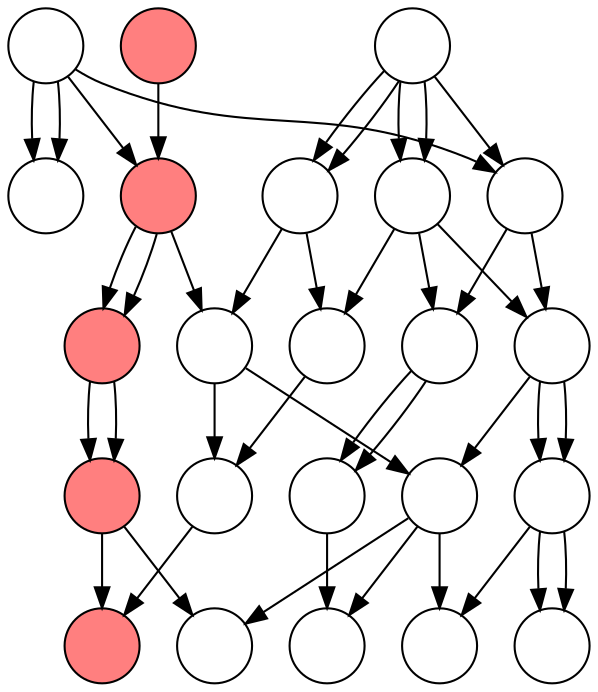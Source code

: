 digraph G {
node [shape=circle, width=0.5, ];
F0_4 -> F1_0;
F0_4 -> F1_0;
F0_4 -> F1_1;
F0_2 -> F1_1;
F0_2 -> F1_2;
F0_2 -> F1_2;
F0_2 -> F1_3;
F0_2 -> F1_3;
F0_4 -> F1_4;
F0_3 -> F1_4;
F1_4 -> F2_0;
F1_3 -> F2_0;
F1_2 -> F2_1;
F1_3 -> F2_1;
F1_4 -> F2_2;
F1_4 -> F2_2;
F1_1 -> F2_3;
F1_2 -> F2_3;
F1_2 -> F2_4;
F1_1 -> F2_4;
F2_3 -> F3_0;
F2_3 -> F3_0;
F2_4 -> F3_1;
F2_4 -> F3_1;
F2_0 -> F3_2;
F2_3 -> F3_2;
F2_1 -> F3_3;
F2_0 -> F3_3;
F2_2 -> F3_4;
F2_2 -> F3_4;
F3_3 -> F4_0;
F3_4 -> F4_0;
F3_2 -> F4_1;
F3_0 -> F4_1;
F3_0 -> F4_2;
F3_0 -> F4_2;
F3_2 -> F4_3;
F3_1 -> F4_3;
F3_2 -> F4_4;
F3_4 -> F4_4;
"F0_2" [label="" fillcolor="#ffffff", style=filled];
"F0_3" [label="" fillcolor="#ff7f7f", style=filled];
"F0_4" [label="" fillcolor="#ffffff", style=filled];
"F1_0" [label="" fillcolor="#ffffff", style=filled];
"F1_1" [label="" fillcolor="#ffffff", style=filled];
"F1_2" [label="" fillcolor="#ffffff", style=filled];
"F1_3" [label="" fillcolor="#ffffff", style=filled];
"F1_4" [label="" fillcolor="#ff7f7f", style=filled];
"F2_0" [label="" fillcolor="#ffffff", style=filled];
"F2_1" [label="" fillcolor="#ffffff", style=filled];
"F2_2" [label="" fillcolor="#ff7f7f", style=filled];
"F2_3" [label="" fillcolor="#ffffff", style=filled];
"F2_4" [label="" fillcolor="#ffffff", style=filled];
"F3_0" [label="" fillcolor="#ffffff", style=filled];
"F3_1" [label="" fillcolor="#ffffff", style=filled];
"F3_2" [label="" fillcolor="#ffffff", style=filled];
"F3_3" [label="" fillcolor="#ffffff", style=filled];
"F3_4" [label="" fillcolor="#ff7f7f", style=filled];
"F4_0" [label="" fillcolor="#ff7f7f", style=filled];
"F4_1" [label="" fillcolor="#ffffff", style=filled];
"F4_2" [label="" fillcolor="#ffffff", style=filled];
"F4_3" [label="" fillcolor="#ffffff", style=filled];
"F4_4" [label="" fillcolor="#ffffff", style=filled];
}
